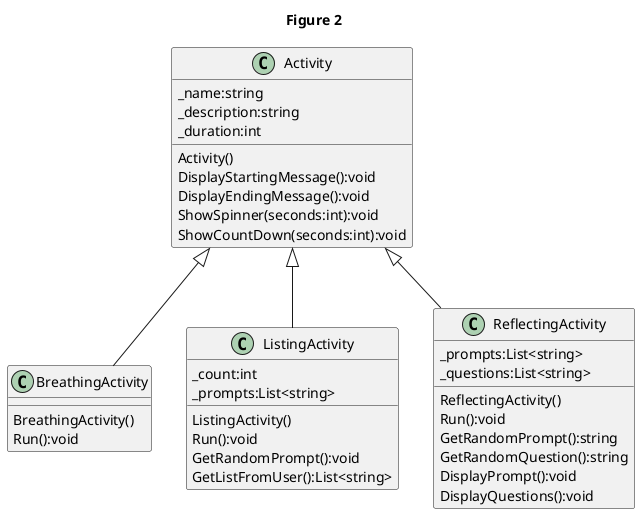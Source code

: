@startuml figure 2

Title: Figure 2

class Activity{
    _name:string
    _description:string
    _duration:int

    Activity()
    DisplayStartingMessage():void
    DisplayEndingMessage():void
    ShowSpinner(seconds:int):void
    ShowCountDown(seconds:int):void
}

class BreathingActivity{
    BreathingActivity()
    Run():void
}

class ListingActivity{
    _count:int
    _prompts:List<string>

    ListingActivity()
    Run():void
    GetRandomPrompt():void
    GetListFromUser():List<string>
}

class ReflectingActivity{
    _prompts:List<string>
    _questions:List<string>

    ReflectingActivity()
    Run():void
    GetRandomPrompt():string
    GetRandomQuestion():string
    DisplayPrompt():void
    DisplayQuestions():void
}

Activity <|-- BreathingActivity
Activity <|-- ListingActivity
Activity <|-- ReflectingActivity

@enduml